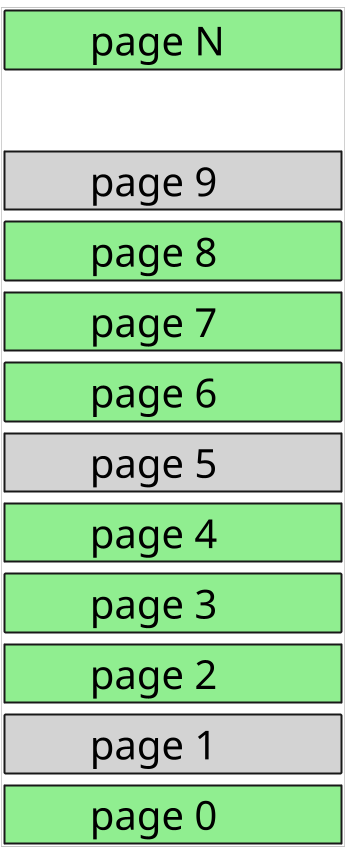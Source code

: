 @startuml

scale 1/5
skinparam Component {
    FontSize 200
    BackgroundColor LightGreen
    BorderThickness 10
    Style rectangle
}

skinparam Rectangle {
    BackgroundColor transparent
    BorderSize 0
}

rectangle {
    component "\tpage 0\t\t" as c1
    component "\tpage 1\t\t" as c2 #LightGrey
    component "\tpage 2\t\t" as c3
    component "\tpage 3\t\t" as c4
    component "\tpage 4\t\t" as c5
    component "\tpage 5\t\t" as c6 #LightGrey
    component "\tpage 6\t\t" as c7
    component "\tpage 7\t\t" as c8
    component "\tpage 8\t\t" as c9
    component "\tpage 9\t\t" as c10 #LightGrey
    [tag0] $tag0
    component "\tpage N\t\t" as cN

    c1-up[hidden]-c2
    c2-up[hidden]-c3
    c3-up[hidden]-c4
    c4-up[hidden]-c5
    c5-up[hidden]-c6
    c6-up[hidden]-c7
    c7-up[hidden]-c8
    c8-up[hidden]-c9
    c9-up[hidden]-c10
    c10-up[hidden]-[tag0]
    tag0-up[hidden]-cN
    hide $tag0
}

@enduml